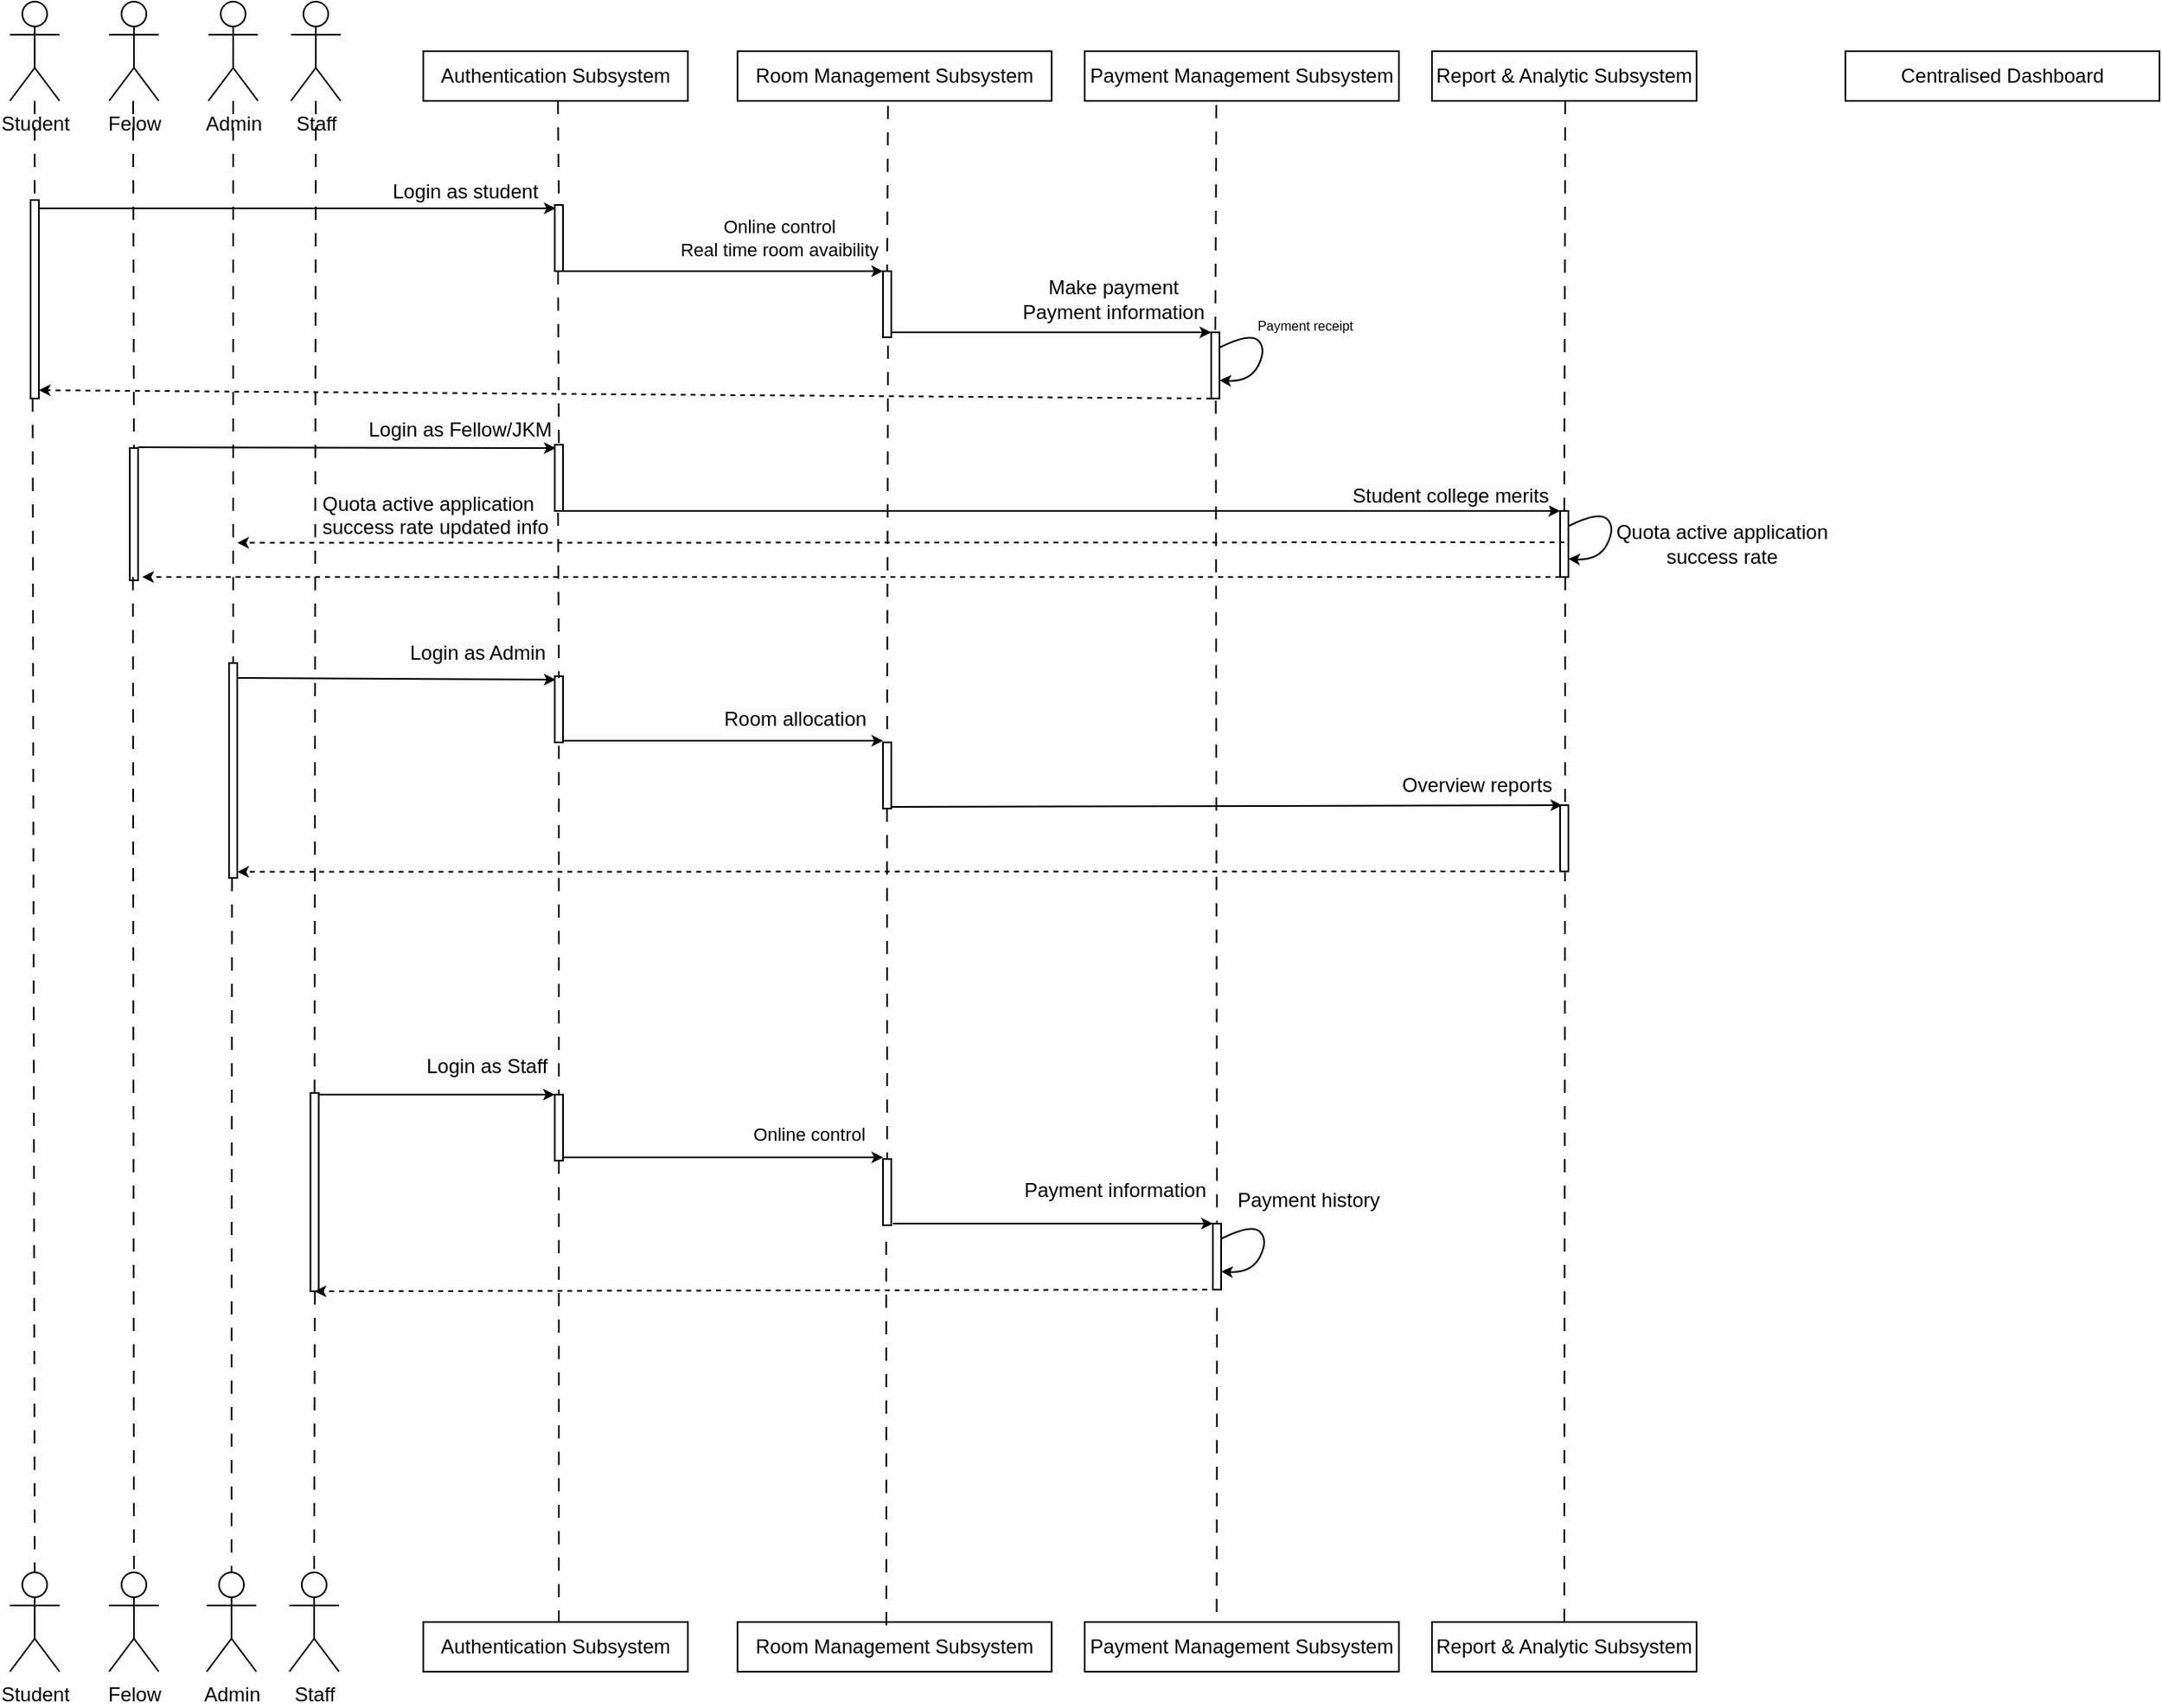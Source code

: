 <mxfile>
    <diagram id="Yf5iXe8wE7UPwUYLJQs8" name="Page-1">
        <mxGraphModel dx="1485" dy="668" grid="1" gridSize="10" guides="1" tooltips="1" connect="1" arrows="1" fold="1" page="1" pageScale="1" pageWidth="850" pageHeight="1100" math="0" shadow="0">
            <root>
                <mxCell id="0"/>
                <mxCell id="1" parent="0"/>
                <mxCell id="2" value="Student" style="shape=umlActor;verticalLabelPosition=bottom;verticalAlign=top;html=1;" parent="1" vertex="1">
                    <mxGeometry x="30" y="30" width="30" height="60" as="geometry"/>
                </mxCell>
                <mxCell id="3" value="Admin&lt;span style=&quot;color: rgba(0, 0, 0, 0); font-family: monospace; font-size: 0px; text-align: start;&quot;&gt;%3CmxGraphModel%3E%3Croot%3E%3CmxCell%20id%3D%220%22%2F%3E%3CmxCell%20id%3D%221%22%20parent%3D%220%22%2F%3E%3CmxCell%20id%3D%222%22%20value%3D%22Student%22%20style%3D%22shape%3DumlActor%3BverticalLabelPosition%3Dbottom%3BverticalAlign%3Dtop%3Bhtml%3D1%3B%22%20vertex%3D%221%22%20parent%3D%221%22%3E%3CmxGeometry%20x%3D%2230%22%20y%3D%2230%22%20width%3D%2230%22%20height%3D%2260%22%20as%3D%22geometry%22%2F%3E%3C%2FmxCell%3E%3C%2Froot%3E%3C%2FmxGraphModel%3E&lt;/span&gt;" style="shape=umlActor;verticalLabelPosition=bottom;verticalAlign=top;html=1;" parent="1" vertex="1">
                    <mxGeometry x="150" y="30" width="30" height="60" as="geometry"/>
                </mxCell>
                <mxCell id="4" value="Staff" style="shape=umlActor;verticalLabelPosition=bottom;verticalAlign=top;html=1;" parent="1" vertex="1">
                    <mxGeometry x="200" y="30" width="30" height="60" as="geometry"/>
                </mxCell>
                <mxCell id="5" value="Felow" style="shape=umlActor;verticalLabelPosition=bottom;verticalAlign=top;html=1;" parent="1" vertex="1">
                    <mxGeometry x="90" y="30" width="30" height="60" as="geometry"/>
                </mxCell>
                <mxCell id="6" value="Student" style="shape=umlActor;verticalLabelPosition=bottom;verticalAlign=top;html=1;" parent="1" vertex="1">
                    <mxGeometry x="30" y="980" width="30" height="60" as="geometry"/>
                </mxCell>
                <mxCell id="7" value="Admin&lt;span style=&quot;color: rgba(0, 0, 0, 0); font-family: monospace; font-size: 0px; text-align: start;&quot;&gt;%3CmxGraphModel%3E%3Croot%3E%3CmxCell%20id%3D%220%22%2F%3E%3CmxCell%20id%3D%221%22%20parent%3D%220%22%2F%3E%3CmxCell%20id%3D%222%22%20value%3D%22Student%22%20style%3D%22shape%3DumlActor%3BverticalLabelPosition%3Dbottom%3BverticalAlign%3Dtop%3Bhtml%3D1%3B%22%20vertex%3D%221%22%20parent%3D%221%22%3E%3CmxGeometry%20x%3D%2230%22%20y%3D%2230%22%20width%3D%2230%22%20height%3D%2260%22%20as%3D%22geometry%22%2F%3E%3C%2FmxCell%3E%3C%2Froot%3E%3C%2FmxGraphModel%3E&lt;/span&gt;" style="shape=umlActor;verticalLabelPosition=bottom;verticalAlign=top;html=1;" parent="1" vertex="1">
                    <mxGeometry x="149" y="980" width="30" height="60" as="geometry"/>
                </mxCell>
                <mxCell id="8" value="Staff" style="shape=umlActor;verticalLabelPosition=bottom;verticalAlign=top;html=1;" parent="1" vertex="1">
                    <mxGeometry x="199" y="980" width="30" height="60" as="geometry"/>
                </mxCell>
                <mxCell id="9" value="Felow" style="shape=umlActor;verticalLabelPosition=bottom;verticalAlign=top;html=1;" parent="1" vertex="1">
                    <mxGeometry x="90" y="980" width="30" height="60" as="geometry"/>
                </mxCell>
                <mxCell id="10" value="" style="rounded=0;whiteSpace=wrap;html=1;" parent="1" vertex="1">
                    <mxGeometry x="42.5" y="150" width="5" height="120" as="geometry"/>
                </mxCell>
                <mxCell id="13" value="Authentication Subsystem" style="rounded=0;whiteSpace=wrap;html=1;shadow=0;" parent="1" vertex="1">
                    <mxGeometry x="280" y="60" width="160" height="30" as="geometry"/>
                </mxCell>
                <mxCell id="14" value="Report &amp;amp; Analytic Subsystem" style="rounded=0;whiteSpace=wrap;html=1;shadow=0;" parent="1" vertex="1">
                    <mxGeometry x="890" y="60" width="160" height="30" as="geometry"/>
                </mxCell>
                <mxCell id="16" value="Payment Management Subsystem" style="rounded=0;whiteSpace=wrap;html=1;shadow=0;" parent="1" vertex="1">
                    <mxGeometry x="680" y="60" width="190" height="30" as="geometry"/>
                </mxCell>
                <mxCell id="17" value="Room Management Subsystem" style="rounded=0;whiteSpace=wrap;html=1;shadow=0;" parent="1" vertex="1">
                    <mxGeometry x="470" y="60" width="190" height="30" as="geometry"/>
                </mxCell>
                <mxCell id="18" value="Centralised Dashboard" style="rounded=0;whiteSpace=wrap;html=1;shadow=0;" parent="1" vertex="1">
                    <mxGeometry x="1140" y="60" width="190" height="30" as="geometry"/>
                </mxCell>
                <mxCell id="19" value="" style="endArrow=classic;html=1;endSize=4;startSize=4;" parent="1" edge="1">
                    <mxGeometry width="50" height="50" relative="1" as="geometry">
                        <mxPoint x="47.5" y="155" as="sourcePoint"/>
                        <mxPoint x="360" y="155" as="targetPoint"/>
                    </mxGeometry>
                </mxCell>
                <mxCell id="20" value="Login as student" style="text;html=1;align=center;verticalAlign=middle;resizable=0;points=[];autosize=1;strokeColor=none;fillColor=none;" parent="1" vertex="1">
                    <mxGeometry x="249.5" y="130" width="110" height="30" as="geometry"/>
                </mxCell>
                <mxCell id="21" value="" style="edgeStyle=none;html=1;entryX=0.5;entryY=0;entryDx=0;entryDy=0;dashed=1;dashPattern=8 8;endArrow=none;endFill=0;startArrow=none;" parent="1" source="24" edge="1">
                    <mxGeometry relative="1" as="geometry">
                        <mxPoint x="359.41" y="90" as="sourcePoint"/>
                        <mxPoint x="359.41" y="170" as="targetPoint"/>
                    </mxGeometry>
                </mxCell>
                <mxCell id="23" value="" style="edgeStyle=none;html=1;dashed=1;dashPattern=8 8;endArrow=none;endFill=0;" parent="1" source="2" edge="1">
                    <mxGeometry relative="1" as="geometry">
                        <mxPoint x="44.41" y="100" as="sourcePoint"/>
                        <mxPoint x="45" y="150" as="targetPoint"/>
                    </mxGeometry>
                </mxCell>
                <mxCell id="25" value="" style="edgeStyle=none;html=1;entryX=0.5;entryY=0;entryDx=0;entryDy=0;dashed=1;dashPattern=8 8;endArrow=none;endFill=0;" parent="1" edge="1">
                    <mxGeometry relative="1" as="geometry">
                        <mxPoint x="361.41" y="90" as="sourcePoint"/>
                        <mxPoint x="362" y="154.0" as="targetPoint"/>
                    </mxGeometry>
                </mxCell>
                <mxCell id="24" value="" style="rounded=0;whiteSpace=wrap;html=1;" parent="1" vertex="1">
                    <mxGeometry x="359.5" y="153" width="5" height="40" as="geometry"/>
                </mxCell>
                <mxCell id="26" value="" style="edgeStyle=none;html=1;entryX=0.5;entryY=0;entryDx=0;entryDy=0;dashed=1;dashPattern=8 8;endArrow=none;endFill=0;" parent="1" target="27" edge="1">
                    <mxGeometry relative="1" as="geometry">
                        <mxPoint x="561" y="93" as="sourcePoint"/>
                        <mxPoint x="562.59" y="157.0" as="targetPoint"/>
                    </mxGeometry>
                </mxCell>
                <mxCell id="27" value="" style="rounded=0;whiteSpace=wrap;html=1;" parent="1" vertex="1">
                    <mxGeometry x="558" y="193" width="5" height="40" as="geometry"/>
                </mxCell>
                <mxCell id="28" value="" style="endArrow=classic;html=1;endSize=4;startSize=4;entryX=0;entryY=0;entryDx=0;entryDy=0;" parent="1" target="27" edge="1">
                    <mxGeometry width="50" height="50" relative="1" as="geometry">
                        <mxPoint x="364.5" y="193" as="sourcePoint"/>
                        <mxPoint x="677" y="193" as="targetPoint"/>
                    </mxGeometry>
                </mxCell>
                <mxCell id="32" value="" style="edgeStyle=none;html=1;dashed=1;dashPattern=8 8;endArrow=none;endFill=0;exitX=0.419;exitY=1.082;exitDx=0;exitDy=0;exitPerimeter=0;entryX=0.5;entryY=0;entryDx=0;entryDy=0;" parent="1" source="16" target="36" edge="1">
                    <mxGeometry relative="1" as="geometry">
                        <mxPoint x="759.5" y="130" as="sourcePoint"/>
                        <mxPoint x="790" y="200" as="targetPoint"/>
                    </mxGeometry>
                </mxCell>
                <mxCell id="33" value="" style="rounded=0;whiteSpace=wrap;html=1;" parent="1" vertex="1">
                    <mxGeometry x="756.5" y="230" width="3.5" height="40" as="geometry"/>
                </mxCell>
                <mxCell id="34" value="" style="endArrow=classic;html=1;endSize=4;startSize=4;entryX=0;entryY=0;entryDx=0;entryDy=0;" parent="1" target="33" edge="1">
                    <mxGeometry width="50" height="50" relative="1" as="geometry">
                        <mxPoint x="563" y="230" as="sourcePoint"/>
                        <mxPoint x="875.5" y="230" as="targetPoint"/>
                    </mxGeometry>
                </mxCell>
                <mxCell id="36" value="" style="rounded=0;whiteSpace=wrap;html=1;" parent="1" vertex="1">
                    <mxGeometry x="756.5" y="230" width="5" height="40" as="geometry"/>
                </mxCell>
                <mxCell id="37" value="" style="edgeStyle=none;html=1;dashed=1;dashPattern=8 8;endArrow=none;endFill=0;exitX=0.419;exitY=1.082;exitDx=0;exitDy=0;exitPerimeter=0;" edge="1" parent="1">
                    <mxGeometry relative="1" as="geometry">
                        <mxPoint x="970.61" y="90.0" as="sourcePoint"/>
                        <mxPoint x="970" y="340" as="targetPoint"/>
                    </mxGeometry>
                </mxCell>
                <mxCell id="39" value="" style="rounded=0;whiteSpace=wrap;html=1;" vertex="1" parent="1">
                    <mxGeometry x="967.5" y="338" width="5" height="40" as="geometry"/>
                </mxCell>
                <mxCell id="43" value="&lt;span style=&quot;&quot;&gt;&lt;font style=&quot;font-size: 11px;&quot;&gt;Online control&lt;br&gt;Real time room avaibility&lt;br&gt;&lt;/font&gt;&lt;br&gt;&lt;/span&gt;" style="text;html=1;align=center;verticalAlign=middle;resizable=0;points=[];autosize=1;strokeColor=none;fillColor=none;" vertex="1" parent="1">
                    <mxGeometry x="425" y="150" width="140" height="60" as="geometry"/>
                </mxCell>
                <mxCell id="44" value="Make payment&lt;br&gt;Payment information" style="text;html=1;align=center;verticalAlign=middle;resizable=0;points=[];autosize=1;strokeColor=none;fillColor=none;" vertex="1" parent="1">
                    <mxGeometry x="631.5" y="190" width="130" height="40" as="geometry"/>
                </mxCell>
                <mxCell id="47" style="edgeStyle=none;curved=1;html=1;exitX=1;exitY=0.25;exitDx=0;exitDy=0;endArrow=classic;endFill=1;startSize=4;endSize=4;entryX=1;entryY=0.75;entryDx=0;entryDy=0;" edge="1" parent="1">
                    <mxGeometry relative="1" as="geometry">
                        <mxPoint x="761.5" y="259" as="targetPoint"/>
                        <Array as="points">
                            <mxPoint x="780" y="230"/>
                            <mxPoint x="790" y="240"/>
                            <mxPoint x="780" y="260"/>
                        </Array>
                        <mxPoint x="761.94" y="239" as="sourcePoint"/>
                    </mxGeometry>
                </mxCell>
                <mxCell id="49" value="&lt;font style=&quot;font-size: 8px;&quot;&gt;Payment receipt&lt;/font&gt;" style="text;html=1;align=center;verticalAlign=middle;resizable=0;points=[];autosize=1;strokeColor=none;fillColor=none;" vertex="1" parent="1">
                    <mxGeometry x="772.5" y="210" width="80" height="30" as="geometry"/>
                </mxCell>
                <mxCell id="50" value="" style="edgeStyle=none;html=1;dashed=1;dashPattern=8 8;endArrow=none;endFill=0;entryX=0.5;entryY=0;entryDx=0;entryDy=0;" edge="1" parent="1" target="53">
                    <mxGeometry relative="1" as="geometry">
                        <mxPoint x="104.5" y="90" as="sourcePoint"/>
                        <mxPoint x="105" y="270" as="targetPoint"/>
                    </mxGeometry>
                </mxCell>
                <mxCell id="51" value="" style="endArrow=classic;html=1;endSize=4;startSize=4;exitX=1.5;exitY=0.022;exitDx=0;exitDy=0;exitPerimeter=0;entryX=0;entryY=0;entryDx=0;entryDy=0;" edge="1" parent="1" target="39">
                    <mxGeometry width="50" height="50" relative="1" as="geometry">
                        <mxPoint x="365" y="338.0" as="sourcePoint"/>
                        <mxPoint x="930" y="339" as="targetPoint"/>
                    </mxGeometry>
                </mxCell>
                <mxCell id="53" value="" style="rounded=0;whiteSpace=wrap;html=1;" vertex="1" parent="1">
                    <mxGeometry x="102.5" y="300" width="5" height="80" as="geometry"/>
                </mxCell>
                <mxCell id="54" value="" style="endArrow=classic;html=1;endSize=4;startSize=4;" edge="1" parent="1">
                    <mxGeometry width="50" height="50" relative="1" as="geometry">
                        <mxPoint x="107.5" y="299.5" as="sourcePoint"/>
                        <mxPoint x="360" y="300" as="targetPoint"/>
                    </mxGeometry>
                </mxCell>
                <mxCell id="55" value="" style="edgeStyle=none;html=1;dashed=1;dashPattern=8 8;endArrow=none;endFill=0;" edge="1" parent="1">
                    <mxGeometry relative="1" as="geometry">
                        <mxPoint x="361.5" y="193" as="sourcePoint"/>
                        <mxPoint x="362" y="303" as="targetPoint"/>
                    </mxGeometry>
                </mxCell>
                <mxCell id="56" value="" style="rounded=0;whiteSpace=wrap;html=1;" vertex="1" parent="1">
                    <mxGeometry x="359.5" y="298" width="5" height="40" as="geometry"/>
                </mxCell>
                <mxCell id="57" value="&lt;span style=&quot;color: rgb(0, 0, 0); font-family: Helvetica; font-size: 12px; font-style: normal; font-variant-ligatures: normal; font-variant-caps: normal; font-weight: 400; letter-spacing: normal; orphans: 2; text-align: center; text-indent: 0px; text-transform: none; widows: 2; word-spacing: 0px; -webkit-text-stroke-width: 0px; background-color: rgb(251, 251, 251); text-decoration-thickness: initial; text-decoration-style: initial; text-decoration-color: initial; float: none; display: inline !important;&quot;&gt;Login as Fellow/JKM&lt;/span&gt;" style="text;whiteSpace=wrap;html=1;fontSize=8;" vertex="1" parent="1">
                    <mxGeometry x="244.5" y="275" width="120" height="40" as="geometry"/>
                </mxCell>
                <mxCell id="59" value="&lt;span style=&quot;color: rgb(0, 0, 0); font-family: Helvetica; font-size: 12px; font-style: normal; font-variant-ligatures: normal; font-variant-caps: normal; font-weight: 400; letter-spacing: normal; orphans: 2; text-align: center; text-indent: 0px; text-transform: none; widows: 2; word-spacing: 0px; -webkit-text-stroke-width: 0px; background-color: rgb(251, 251, 251); text-decoration-thickness: initial; text-decoration-style: initial; text-decoration-color: initial; float: none; display: inline !important;&quot;&gt;Student college merits&lt;/span&gt;" style="text;whiteSpace=wrap;html=1;fontSize=8;" vertex="1" parent="1">
                    <mxGeometry x="840" y="315" width="150" height="40" as="geometry"/>
                </mxCell>
                <mxCell id="60" style="edgeStyle=none;curved=1;html=1;exitX=1;exitY=0.25;exitDx=0;exitDy=0;endArrow=classic;endFill=1;startSize=4;endSize=4;entryX=1;entryY=0.75;entryDx=0;entryDy=0;" edge="1" parent="1">
                    <mxGeometry relative="1" as="geometry">
                        <mxPoint x="972.5" y="367" as="targetPoint"/>
                        <Array as="points">
                            <mxPoint x="991" y="338"/>
                            <mxPoint x="1001" y="348"/>
                            <mxPoint x="991" y="368"/>
                        </Array>
                        <mxPoint x="972.94" y="347" as="sourcePoint"/>
                    </mxGeometry>
                </mxCell>
                <mxCell id="61" value="&lt;span style=&quot;&quot;&gt;Quota active application &lt;br&gt;success rate&lt;/span&gt;" style="text;html=1;align=center;verticalAlign=middle;resizable=0;points=[];autosize=1;strokeColor=none;fillColor=none;" vertex="1" parent="1">
                    <mxGeometry x="990" y="338" width="150" height="40" as="geometry"/>
                </mxCell>
                <mxCell id="62" value="" style="rounded=0;whiteSpace=wrap;html=1;" vertex="1" parent="1">
                    <mxGeometry x="162.5" y="430" width="5" height="130" as="geometry"/>
                </mxCell>
                <mxCell id="63" value="" style="endArrow=classic;html=1;endSize=4;startSize=4;" edge="1" parent="1">
                    <mxGeometry width="50" height="50" relative="1" as="geometry">
                        <mxPoint x="167.5" y="439" as="sourcePoint"/>
                        <mxPoint x="360" y="440" as="targetPoint"/>
                    </mxGeometry>
                </mxCell>
                <mxCell id="64" value="" style="rounded=0;whiteSpace=wrap;html=1;" vertex="1" parent="1">
                    <mxGeometry x="359.5" y="438" width="5" height="40" as="geometry"/>
                </mxCell>
                <mxCell id="65" value="&lt;span style=&quot;color: rgb(0, 0, 0); font-family: Helvetica; font-size: 12px; font-style: normal; font-variant-ligatures: normal; font-variant-caps: normal; font-weight: 400; letter-spacing: normal; orphans: 2; text-align: center; text-indent: 0px; text-transform: none; widows: 2; word-spacing: 0px; -webkit-text-stroke-width: 0px; background-color: rgb(251, 251, 251); text-decoration-thickness: initial; text-decoration-style: initial; text-decoration-color: initial; float: none; display: inline !important;&quot;&gt;Login as Admin&lt;/span&gt;" style="text;whiteSpace=wrap;html=1;fontSize=8;" vertex="1" parent="1">
                    <mxGeometry x="270" y="410" width="120" height="40" as="geometry"/>
                </mxCell>
                <mxCell id="66" value="" style="edgeStyle=none;html=1;dashed=1;dashPattern=8 8;endArrow=none;endFill=0;entryX=0.5;entryY=0;entryDx=0;entryDy=0;" edge="1" parent="1" target="62">
                    <mxGeometry relative="1" as="geometry">
                        <mxPoint x="165" y="90" as="sourcePoint"/>
                        <mxPoint x="165.5" y="270" as="targetPoint"/>
                    </mxGeometry>
                </mxCell>
                <mxCell id="67" value="" style="edgeStyle=none;html=1;dashed=1;dashPattern=8 8;endArrow=none;endFill=0;" edge="1" parent="1">
                    <mxGeometry relative="1" as="geometry">
                        <mxPoint x="361.5" y="339" as="sourcePoint"/>
                        <mxPoint x="362" y="439" as="targetPoint"/>
                    </mxGeometry>
                </mxCell>
                <mxCell id="68" value="" style="edgeStyle=none;html=1;entryX=0.5;entryY=0;entryDx=0;entryDy=0;dashed=1;dashPattern=8 8;endArrow=none;endFill=0;" edge="1" parent="1" target="69">
                    <mxGeometry relative="1" as="geometry">
                        <mxPoint x="561" y="238" as="sourcePoint"/>
                        <mxPoint x="562.59" y="302.0" as="targetPoint"/>
                    </mxGeometry>
                </mxCell>
                <mxCell id="69" value="" style="rounded=0;whiteSpace=wrap;html=1;" vertex="1" parent="1">
                    <mxGeometry x="558" y="478" width="5" height="40" as="geometry"/>
                </mxCell>
                <mxCell id="71" value="" style="edgeStyle=none;html=1;entryX=0.5;entryY=0;entryDx=0;entryDy=0;dashed=1;dashPattern=8 8;endArrow=none;endFill=0;startArrow=none;" edge="1" parent="1">
                    <mxGeometry relative="1" as="geometry">
                        <mxPoint x="359.59" y="454.104" as="sourcePoint"/>
                        <mxPoint x="359.5" y="454" as="targetPoint"/>
                    </mxGeometry>
                </mxCell>
                <mxCell id="72" value="" style="endArrow=classic;html=1;endSize=4;startSize=4;entryX=0;entryY=0;entryDx=0;entryDy=0;" edge="1" parent="1">
                    <mxGeometry width="50" height="50" relative="1" as="geometry">
                        <mxPoint x="364.59" y="477" as="sourcePoint"/>
                        <mxPoint x="558.09" y="477" as="targetPoint"/>
                    </mxGeometry>
                </mxCell>
                <mxCell id="73" value="&lt;span style=&quot;color: rgb(0, 0, 0); font-family: Helvetica; font-size: 12px; font-style: normal; font-variant-ligatures: normal; font-variant-caps: normal; font-weight: 400; letter-spacing: normal; orphans: 2; text-align: center; text-indent: 0px; text-transform: none; widows: 2; word-spacing: 0px; -webkit-text-stroke-width: 0px; background-color: rgb(251, 251, 251); text-decoration-thickness: initial; text-decoration-style: initial; text-decoration-color: initial; float: none; display: inline !important;&quot;&gt;Room allocation&lt;/span&gt;" style="text;whiteSpace=wrap;html=1;fontSize=8;" vertex="1" parent="1">
                    <mxGeometry x="460" y="450" width="120" height="40" as="geometry"/>
                </mxCell>
                <mxCell id="74" value="" style="edgeStyle=none;html=1;dashed=1;dashPattern=8 8;endArrow=none;endFill=0;exitX=0.419;exitY=1.082;exitDx=0;exitDy=0;exitPerimeter=0;entryX=0.5;entryY=0;entryDx=0;entryDy=0;" edge="1" parent="1" target="118">
                    <mxGeometry relative="1" as="geometry">
                        <mxPoint x="970.61" y="378" as="sourcePoint"/>
                        <mxPoint x="970" y="628" as="targetPoint"/>
                    </mxGeometry>
                </mxCell>
                <mxCell id="75" value="" style="rounded=0;whiteSpace=wrap;html=1;" vertex="1" parent="1">
                    <mxGeometry x="967.5" y="516" width="5" height="40" as="geometry"/>
                </mxCell>
                <mxCell id="77" value="" style="edgeStyle=none;html=1;entryX=0.5;entryY=0;entryDx=0;entryDy=0;dashed=1;dashPattern=8 8;endArrow=none;endFill=0;startArrow=none;" edge="1" parent="1">
                    <mxGeometry relative="1" as="geometry">
                        <mxPoint x="558.09" y="494.104" as="sourcePoint"/>
                        <mxPoint x="558.0" y="494" as="targetPoint"/>
                    </mxGeometry>
                </mxCell>
                <mxCell id="78" value="" style="endArrow=classic;html=1;endSize=4;startSize=4;entryX=0.25;entryY=0;entryDx=0;entryDy=0;" edge="1" parent="1" target="75">
                    <mxGeometry width="50" height="50" relative="1" as="geometry">
                        <mxPoint x="563.09" y="517" as="sourcePoint"/>
                        <mxPoint x="950" y="517" as="targetPoint"/>
                    </mxGeometry>
                </mxCell>
                <mxCell id="79" value="&lt;span style=&quot;font-size: 12px; text-align: center;&quot;&gt;Overview reports&lt;/span&gt;" style="text;whiteSpace=wrap;html=1;fontSize=8;" vertex="1" parent="1">
                    <mxGeometry x="870" y="490" width="120" height="40" as="geometry"/>
                </mxCell>
                <mxCell id="80" style="edgeStyle=none;curved=1;html=1;exitX=0;exitY=1;exitDx=0;exitDy=0;endArrow=classic;endFill=1;startSize=4;endSize=4;dashed=1;" edge="1" parent="1" source="36">
                    <mxGeometry relative="1" as="geometry">
                        <mxPoint x="47.5" y="265" as="targetPoint"/>
                        <mxPoint x="965" y="270" as="sourcePoint"/>
                    </mxGeometry>
                </mxCell>
                <mxCell id="81" value="" style="edgeStyle=none;html=1;dashed=1;dashPattern=8 8;endArrow=none;endFill=0;exitX=0.25;exitY=1;exitDx=0;exitDy=0;entryX=0.5;entryY=0;entryDx=0;entryDy=0;entryPerimeter=0;" edge="1" parent="1" source="10" target="6">
                    <mxGeometry relative="1" as="geometry">
                        <mxPoint x="44.58" y="550" as="sourcePoint"/>
                        <mxPoint x="45" y="970" as="targetPoint"/>
                    </mxGeometry>
                </mxCell>
                <mxCell id="83" style="edgeStyle=none;curved=1;html=1;exitX=0;exitY=1;exitDx=0;exitDy=0;endArrow=classic;endFill=1;startSize=4;endSize=4;dashed=1;" edge="1" parent="1">
                    <mxGeometry relative="1" as="geometry">
                        <mxPoint x="110" y="378" as="targetPoint"/>
                        <mxPoint x="967.5" y="378" as="sourcePoint"/>
                    </mxGeometry>
                </mxCell>
                <mxCell id="84" value="" style="edgeStyle=none;html=1;dashed=1;dashPattern=8 8;endArrow=none;endFill=0;exitX=0.25;exitY=1;exitDx=0;exitDy=0;entryX=0.5;entryY=0;entryDx=0;entryDy=0;entryPerimeter=0;" edge="1" parent="1" target="9">
                    <mxGeometry relative="1" as="geometry">
                        <mxPoint x="104.38" y="378" as="sourcePoint"/>
                        <mxPoint x="106" y="970" as="targetPoint"/>
                    </mxGeometry>
                </mxCell>
                <mxCell id="85" style="edgeStyle=none;curved=1;html=1;endArrow=classic;endFill=1;startSize=4;endSize=4;dashed=1;" edge="1" parent="1">
                    <mxGeometry relative="1" as="geometry">
                        <mxPoint x="167.5" y="357.29" as="targetPoint"/>
                        <mxPoint x="970" y="357" as="sourcePoint"/>
                    </mxGeometry>
                </mxCell>
                <mxCell id="86" value="&lt;span style=&quot;color: rgb(0, 0, 0); font-family: Helvetica; font-size: 12px; font-style: normal; font-variant-ligatures: normal; font-variant-caps: normal; font-weight: 400; letter-spacing: normal; orphans: 2; text-align: center; text-indent: 0px; text-transform: none; widows: 2; word-spacing: 0px; -webkit-text-stroke-width: 0px; background-color: rgb(251, 251, 251); text-decoration-thickness: initial; text-decoration-style: initial; text-decoration-color: initial; float: none; display: inline !important;&quot;&gt;Quota&amp;nbsp;&lt;/span&gt;&lt;span style=&quot;font-size: 12px; text-align: center;&quot;&gt;active application&lt;/span&gt;&lt;br style=&quot;border-color: var(--border-color); font-size: 12px; text-align: center;&quot;&gt;&lt;span style=&quot;font-size: 12px; text-align: center;&quot;&gt;success rate updated info&lt;/span&gt;" style="text;whiteSpace=wrap;html=1;fontSize=8;" vertex="1" parent="1">
                    <mxGeometry x="216.75" y="320" width="175.5" height="40" as="geometry"/>
                </mxCell>
                <mxCell id="88" style="edgeStyle=none;curved=1;html=1;endArrow=classic;endFill=1;startSize=4;endSize=4;dashed=1;" edge="1" parent="1">
                    <mxGeometry relative="1" as="geometry">
                        <mxPoint x="167.5" y="556.29" as="targetPoint"/>
                        <mxPoint x="970" y="556" as="sourcePoint"/>
                    </mxGeometry>
                </mxCell>
                <mxCell id="89" value="" style="edgeStyle=none;html=1;dashed=1;dashPattern=8 8;endArrow=none;endFill=0;entryX=0.5;entryY=0;entryDx=0;entryDy=0;entryPerimeter=0;" edge="1" parent="1" target="7">
                    <mxGeometry relative="1" as="geometry">
                        <mxPoint x="164.29" y="560" as="sourcePoint"/>
                        <mxPoint x="160" y="970" as="targetPoint"/>
                    </mxGeometry>
                </mxCell>
                <mxCell id="90" value="" style="endArrow=classic;html=1;endSize=4;startSize=4;entryX=0;entryY=0;entryDx=0;entryDy=0;" edge="1" parent="1" target="91">
                    <mxGeometry width="50" height="50" relative="1" as="geometry">
                        <mxPoint x="216.75" y="691" as="sourcePoint"/>
                        <mxPoint x="409.25" y="692" as="targetPoint"/>
                    </mxGeometry>
                </mxCell>
                <mxCell id="91" value="" style="rounded=0;whiteSpace=wrap;html=1;" vertex="1" parent="1">
                    <mxGeometry x="359.5" y="691" width="5" height="40" as="geometry"/>
                </mxCell>
                <mxCell id="92" value="" style="edgeStyle=none;html=1;entryX=0.5;entryY=0;entryDx=0;entryDy=0;dashed=1;dashPattern=8 8;endArrow=none;endFill=0;startArrow=none;" edge="1" parent="1">
                    <mxGeometry relative="1" as="geometry">
                        <mxPoint x="359.59" y="707.104" as="sourcePoint"/>
                        <mxPoint x="359.5" y="707" as="targetPoint"/>
                    </mxGeometry>
                </mxCell>
                <mxCell id="93" value="" style="rounded=0;whiteSpace=wrap;html=1;" vertex="1" parent="1">
                    <mxGeometry x="211.75" y="690" width="5" height="120" as="geometry"/>
                </mxCell>
                <mxCell id="94" value="" style="edgeStyle=none;html=1;dashed=1;dashPattern=8 8;endArrow=none;endFill=0;entryX=0.5;entryY=0;entryDx=0;entryDy=0;" edge="1" parent="1" target="93">
                    <mxGeometry relative="1" as="geometry">
                        <mxPoint x="215" y="90" as="sourcePoint"/>
                        <mxPoint x="215.5" y="270" as="targetPoint"/>
                    </mxGeometry>
                </mxCell>
                <mxCell id="95" value="&lt;span style=&quot;color: rgb(0, 0, 0); font-family: Helvetica; font-size: 12px; font-style: normal; font-variant-ligatures: normal; font-variant-caps: normal; font-weight: 400; letter-spacing: normal; orphans: 2; text-align: center; text-indent: 0px; text-transform: none; widows: 2; word-spacing: 0px; -webkit-text-stroke-width: 0px; background-color: rgb(251, 251, 251); text-decoration-thickness: initial; text-decoration-style: initial; text-decoration-color: initial; float: none; display: inline !important;&quot;&gt;Login as Staff&lt;/span&gt;" style="text;whiteSpace=wrap;html=1;fontSize=8;" vertex="1" parent="1">
                    <mxGeometry x="280" y="660" width="120" height="40" as="geometry"/>
                </mxCell>
                <mxCell id="96" value="" style="edgeStyle=none;html=1;dashed=1;dashPattern=8 8;endArrow=none;endFill=0;entryX=0.5;entryY=0;entryDx=0;entryDy=0;" edge="1" parent="1" target="91">
                    <mxGeometry relative="1" as="geometry">
                        <mxPoint x="362" y="480" as="sourcePoint"/>
                        <mxPoint x="450" y="660" as="targetPoint"/>
                    </mxGeometry>
                </mxCell>
                <mxCell id="97" value="" style="edgeStyle=none;html=1;entryX=0.5;entryY=0;entryDx=0;entryDy=0;dashed=1;dashPattern=8 8;endArrow=none;endFill=0;startArrow=none;" edge="1" parent="1">
                    <mxGeometry relative="1" as="geometry">
                        <mxPoint x="359.59" y="706.104" as="sourcePoint"/>
                        <mxPoint x="359.5" y="706" as="targetPoint"/>
                    </mxGeometry>
                </mxCell>
                <mxCell id="98" value="" style="endArrow=classic;html=1;endSize=4;startSize=4;entryX=0;entryY=0;entryDx=0;entryDy=0;" edge="1" parent="1">
                    <mxGeometry width="50" height="50" relative="1" as="geometry">
                        <mxPoint x="364.59" y="729" as="sourcePoint"/>
                        <mxPoint x="558.09" y="729" as="targetPoint"/>
                    </mxGeometry>
                </mxCell>
                <mxCell id="100" value="" style="edgeStyle=none;html=1;entryX=0.5;entryY=0;entryDx=0;entryDy=0;dashed=1;dashPattern=8 8;endArrow=none;endFill=0;startArrow=none;" edge="1" parent="1">
                    <mxGeometry relative="1" as="geometry">
                        <mxPoint x="558.09" y="746.104" as="sourcePoint"/>
                        <mxPoint x="558.0" y="746" as="targetPoint"/>
                    </mxGeometry>
                </mxCell>
                <mxCell id="101" value="" style="rounded=0;whiteSpace=wrap;html=1;" vertex="1" parent="1">
                    <mxGeometry x="558" y="730" width="5" height="40" as="geometry"/>
                </mxCell>
                <mxCell id="102" value="" style="edgeStyle=none;html=1;entryX=0.5;entryY=0;entryDx=0;entryDy=0;dashed=1;dashPattern=8 8;endArrow=none;endFill=0;startArrow=none;" edge="1" parent="1">
                    <mxGeometry relative="1" as="geometry">
                        <mxPoint x="558.09" y="746.104" as="sourcePoint"/>
                        <mxPoint x="558.0" y="746" as="targetPoint"/>
                    </mxGeometry>
                </mxCell>
                <mxCell id="103" value="&lt;span style=&quot;&quot;&gt;&lt;font style=&quot;font-size: 11px;&quot;&gt;Online control&lt;/font&gt;&lt;br&gt;&lt;/span&gt;" style="text;html=1;align=center;verticalAlign=middle;resizable=0;points=[];autosize=1;strokeColor=none;fillColor=none;" vertex="1" parent="1">
                    <mxGeometry x="468" y="700" width="90" height="30" as="geometry"/>
                </mxCell>
                <mxCell id="104" value="" style="rounded=0;whiteSpace=wrap;html=1;" vertex="1" parent="1">
                    <mxGeometry x="757.5" y="769" width="3.5" height="40" as="geometry"/>
                </mxCell>
                <mxCell id="105" value="" style="endArrow=classic;html=1;endSize=4;startSize=4;entryX=0;entryY=0;entryDx=0;entryDy=0;" edge="1" parent="1" target="104">
                    <mxGeometry width="50" height="50" relative="1" as="geometry">
                        <mxPoint x="564" y="769" as="sourcePoint"/>
                        <mxPoint x="876.5" y="769" as="targetPoint"/>
                    </mxGeometry>
                </mxCell>
                <mxCell id="106" value="" style="rounded=0;whiteSpace=wrap;html=1;" vertex="1" parent="1">
                    <mxGeometry x="757.5" y="769" width="5" height="40" as="geometry"/>
                </mxCell>
                <mxCell id="107" value="&lt;span style=&quot;&quot;&gt;Payment information&lt;/span&gt;" style="text;html=1;align=center;verticalAlign=middle;resizable=0;points=[];autosize=1;strokeColor=none;fillColor=none;" vertex="1" parent="1">
                    <mxGeometry x="632.5" y="734" width="130" height="30" as="geometry"/>
                </mxCell>
                <mxCell id="108" value="" style="edgeStyle=none;html=1;dashed=1;dashPattern=8 8;endArrow=none;endFill=0;entryX=0.5;entryY=0;entryDx=0;entryDy=0;" edge="1" parent="1" target="101">
                    <mxGeometry relative="1" as="geometry">
                        <mxPoint x="560.41" y="518" as="sourcePoint"/>
                        <mxPoint x="590" y="720" as="targetPoint"/>
                    </mxGeometry>
                </mxCell>
                <mxCell id="109" value="" style="rounded=0;whiteSpace=wrap;html=1;" vertex="1" parent="1">
                    <mxGeometry x="757.5" y="769" width="3.5" height="40" as="geometry"/>
                </mxCell>
                <mxCell id="110" value="" style="rounded=0;whiteSpace=wrap;html=1;" vertex="1" parent="1">
                    <mxGeometry x="757.5" y="769" width="5" height="40" as="geometry"/>
                </mxCell>
                <mxCell id="111" style="edgeStyle=none;curved=1;html=1;exitX=1;exitY=0.25;exitDx=0;exitDy=0;endArrow=classic;endFill=1;startSize=4;endSize=4;entryX=1;entryY=0.75;entryDx=0;entryDy=0;" edge="1" parent="1">
                    <mxGeometry relative="1" as="geometry">
                        <mxPoint x="762.5" y="798" as="targetPoint"/>
                        <Array as="points">
                            <mxPoint x="781" y="769"/>
                            <mxPoint x="791" y="779"/>
                            <mxPoint x="781" y="799"/>
                        </Array>
                        <mxPoint x="762.94" y="778" as="sourcePoint"/>
                    </mxGeometry>
                </mxCell>
                <mxCell id="112" value="&lt;span style=&quot;&quot;&gt;Payment history&lt;/span&gt;" style="text;html=1;align=center;verticalAlign=middle;resizable=0;points=[];autosize=1;strokeColor=none;fillColor=none;" vertex="1" parent="1">
                    <mxGeometry x="760" y="740" width="110" height="30" as="geometry"/>
                </mxCell>
                <mxCell id="113" value="" style="edgeStyle=none;html=1;dashed=1;dashPattern=8 8;endArrow=none;endFill=0;exitX=0.419;exitY=1.082;exitDx=0;exitDy=0;exitPerimeter=0;entryX=0.5;entryY=0;entryDx=0;entryDy=0;" edge="1" parent="1" target="110">
                    <mxGeometry relative="1" as="geometry">
                        <mxPoint x="759.27" y="271.23" as="sourcePoint"/>
                        <mxPoint x="758.66" y="408.77" as="targetPoint"/>
                    </mxGeometry>
                </mxCell>
                <mxCell id="114" style="edgeStyle=none;curved=1;html=1;endArrow=classic;endFill=1;startSize=4;endSize=4;dashed=1;exitX=0.5;exitY=1;exitDx=0;exitDy=0;entryX=0.5;entryY=1;entryDx=0;entryDy=0;" edge="1" parent="1" source="110" target="93">
                    <mxGeometry relative="1" as="geometry">
                        <mxPoint x="216.75" y="788.7" as="targetPoint"/>
                        <mxPoint x="1019.25" y="788.41" as="sourcePoint"/>
                    </mxGeometry>
                </mxCell>
                <mxCell id="116" value="" style="edgeStyle=none;html=1;dashed=1;dashPattern=8 8;endArrow=none;endFill=0;entryX=0.5;entryY=0;entryDx=0;entryDy=0;entryPerimeter=0;" edge="1" parent="1" target="8">
                    <mxGeometry relative="1" as="geometry">
                        <mxPoint x="214.41" y="810" as="sourcePoint"/>
                        <mxPoint x="300" y="930" as="targetPoint"/>
                    </mxGeometry>
                </mxCell>
                <mxCell id="117" value="Authentication Subsystem" style="rounded=0;whiteSpace=wrap;html=1;shadow=0;" vertex="1" parent="1">
                    <mxGeometry x="280" y="1010" width="160" height="30" as="geometry"/>
                </mxCell>
                <mxCell id="118" value="Report &amp;amp; Analytic Subsystem" style="rounded=0;whiteSpace=wrap;html=1;shadow=0;" vertex="1" parent="1">
                    <mxGeometry x="890" y="1010" width="160" height="30" as="geometry"/>
                </mxCell>
                <mxCell id="119" value="Payment Management Subsystem" style="rounded=0;whiteSpace=wrap;html=1;shadow=0;" vertex="1" parent="1">
                    <mxGeometry x="680" y="1010" width="190" height="30" as="geometry"/>
                </mxCell>
                <mxCell id="120" value="Room Management Subsystem" style="rounded=0;whiteSpace=wrap;html=1;shadow=0;" vertex="1" parent="1">
                    <mxGeometry x="470" y="1010" width="190" height="30" as="geometry"/>
                </mxCell>
                <mxCell id="121" value="" style="edgeStyle=none;html=1;dashed=1;dashPattern=8 8;endArrow=none;endFill=0;exitX=0.5;exitY=1;exitDx=0;exitDy=0;" edge="1" parent="1" source="91">
                    <mxGeometry relative="1" as="geometry">
                        <mxPoint x="372" y="490" as="sourcePoint"/>
                        <mxPoint x="362" y="1010" as="targetPoint"/>
                    </mxGeometry>
                </mxCell>
                <mxCell id="122" value="" style="edgeStyle=none;html=1;dashed=1;dashPattern=8 8;endArrow=none;endFill=0;entryX=0.474;entryY=0.333;entryDx=0;entryDy=0;entryPerimeter=0;" edge="1" parent="1" target="120">
                    <mxGeometry relative="1" as="geometry">
                        <mxPoint x="559.91" y="780" as="sourcePoint"/>
                        <mxPoint x="560" y="1000" as="targetPoint"/>
                    </mxGeometry>
                </mxCell>
                <mxCell id="123" value="" style="edgeStyle=none;html=1;dashed=1;dashPattern=8 8;endArrow=none;endFill=0;entryX=0.42;entryY=-0.09;entryDx=0;entryDy=0;entryPerimeter=0;" edge="1" parent="1" target="119">
                    <mxGeometry relative="1" as="geometry">
                        <mxPoint x="760" y="820" as="sourcePoint"/>
                        <mxPoint x="760" y="1031.0" as="targetPoint"/>
                    </mxGeometry>
                </mxCell>
            </root>
        </mxGraphModel>
    </diagram>
</mxfile>